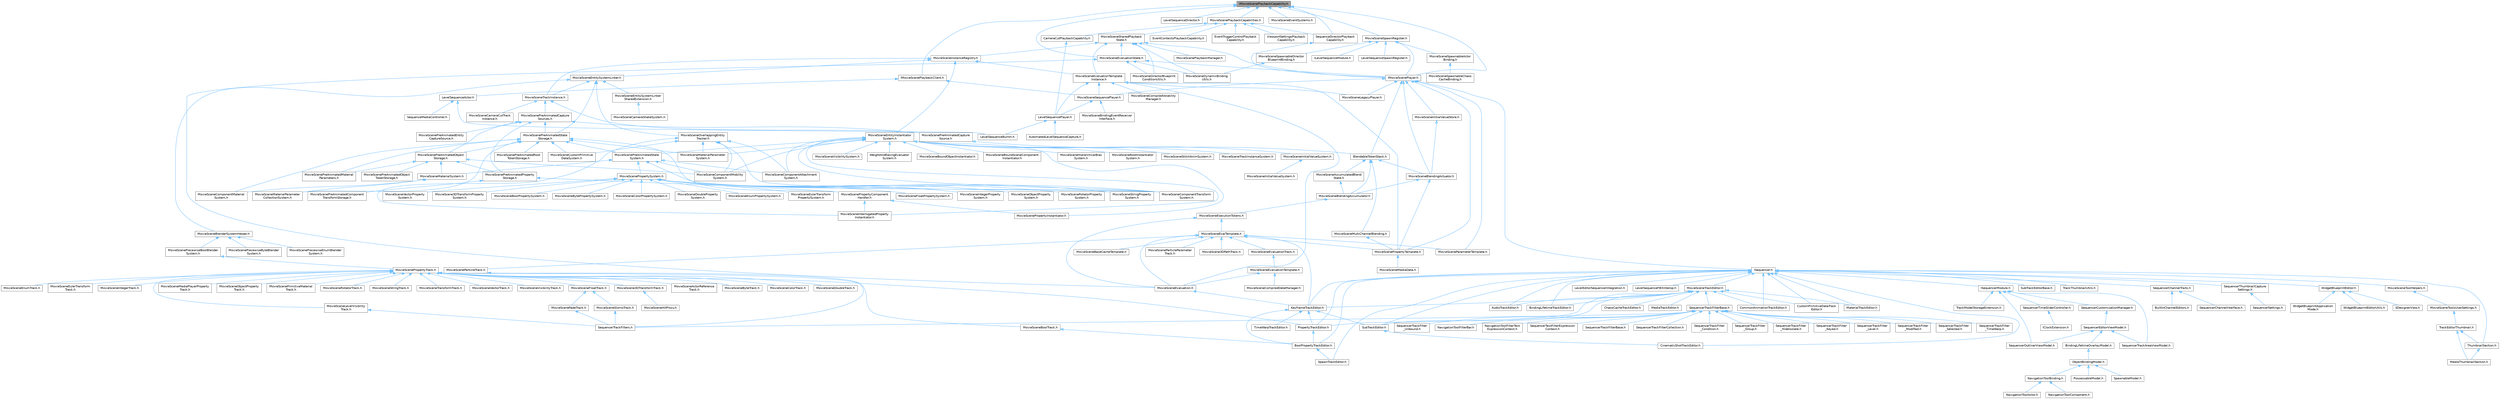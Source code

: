 digraph "IMovieScenePlaybackCapability.h"
{
 // INTERACTIVE_SVG=YES
 // LATEX_PDF_SIZE
  bgcolor="transparent";
  edge [fontname=Helvetica,fontsize=10,labelfontname=Helvetica,labelfontsize=10];
  node [fontname=Helvetica,fontsize=10,shape=box,height=0.2,width=0.4];
  Node1 [id="Node000001",label="IMovieScenePlaybackCapability.h",height=0.2,width=0.4,color="gray40", fillcolor="grey60", style="filled", fontcolor="black",tooltip=" "];
  Node1 -> Node2 [id="edge1_Node000001_Node000002",dir="back",color="steelblue1",style="solid",tooltip=" "];
  Node2 [id="Node000002",label="IMovieScenePlaybackClient.h",height=0.2,width=0.4,color="grey40", fillcolor="white", style="filled",URL="$d6/dfe/IMovieScenePlaybackClient_8h.html",tooltip=" "];
  Node2 -> Node3 [id="edge2_Node000002_Node000003",dir="back",color="steelblue1",style="solid",tooltip=" "];
  Node3 [id="Node000003",label="LevelSequenceActor.h",height=0.2,width=0.4,color="grey40", fillcolor="white", style="filled",URL="$dd/d4d/LevelSequenceActor_8h.html",tooltip=" "];
  Node3 -> Node4 [id="edge3_Node000003_Node000004",dir="back",color="steelblue1",style="solid",tooltip=" "];
  Node4 [id="Node000004",label="LevelSequenceBurnIn.h",height=0.2,width=0.4,color="grey40", fillcolor="white", style="filled",URL="$d2/d6b/LevelSequenceBurnIn_8h.html",tooltip=" "];
  Node3 -> Node5 [id="edge4_Node000003_Node000005",dir="back",color="steelblue1",style="solid",tooltip=" "];
  Node5 [id="Node000005",label="SequenceMediaController.h",height=0.2,width=0.4,color="grey40", fillcolor="white", style="filled",URL="$de/d88/SequenceMediaController_8h.html",tooltip=" "];
  Node2 -> Node6 [id="edge5_Node000002_Node000006",dir="back",color="steelblue1",style="solid",tooltip=" "];
  Node6 [id="Node000006",label="MovieSceneSequencePlayer.h",height=0.2,width=0.4,color="grey40", fillcolor="white", style="filled",URL="$d3/d08/MovieSceneSequencePlayer_8h.html",tooltip=" "];
  Node6 -> Node7 [id="edge6_Node000006_Node000007",dir="back",color="steelblue1",style="solid",tooltip=" "];
  Node7 [id="Node000007",label="LevelSequencePlayer.h",height=0.2,width=0.4,color="grey40", fillcolor="white", style="filled",URL="$d0/d5e/LevelSequencePlayer_8h.html",tooltip=" "];
  Node7 -> Node8 [id="edge7_Node000007_Node000008",dir="back",color="steelblue1",style="solid",tooltip=" "];
  Node8 [id="Node000008",label="AutomatedLevelSequenceCapture.h",height=0.2,width=0.4,color="grey40", fillcolor="white", style="filled",URL="$d4/d3e/AutomatedLevelSequenceCapture_8h.html",tooltip=" "];
  Node7 -> Node4 [id="edge8_Node000007_Node000004",dir="back",color="steelblue1",style="solid",tooltip=" "];
  Node6 -> Node9 [id="edge9_Node000006_Node000009",dir="back",color="steelblue1",style="solid",tooltip=" "];
  Node9 [id="Node000009",label="MovieSceneBindingEventReceiver\lInterface.h",height=0.2,width=0.4,color="grey40", fillcolor="white", style="filled",URL="$df/d39/MovieSceneBindingEventReceiverInterface_8h.html",tooltip=" "];
  Node1 -> Node10 [id="edge10_Node000001_Node000010",dir="back",color="steelblue1",style="solid",tooltip=" "];
  Node10 [id="Node000010",label="IMovieScenePlayer.h",height=0.2,width=0.4,color="grey40", fillcolor="white", style="filled",URL="$d3/d25/IMovieScenePlayer_8h.html",tooltip=" "];
  Node10 -> Node11 [id="edge11_Node000010_Node000011",dir="back",color="steelblue1",style="solid",tooltip=" "];
  Node11 [id="Node000011",label="BlendableTokenStack.h",height=0.2,width=0.4,color="grey40", fillcolor="white", style="filled",URL="$de/d3e/BlendableTokenStack_8h.html",tooltip=" "];
  Node11 -> Node12 [id="edge12_Node000011_Node000012",dir="back",color="steelblue1",style="solid",tooltip=" "];
  Node12 [id="Node000012",label="MovieSceneAccumulatedBlend\lState.h",height=0.2,width=0.4,color="grey40", fillcolor="white", style="filled",URL="$d6/d13/MovieSceneAccumulatedBlendState_8h.html",tooltip=" "];
  Node12 -> Node13 [id="edge13_Node000012_Node000013",dir="back",color="steelblue1",style="solid",tooltip=" "];
  Node13 [id="Node000013",label="MovieSceneBlendingAccumulator.h",height=0.2,width=0.4,color="grey40", fillcolor="white", style="filled",URL="$db/dc1/MovieSceneBlendingAccumulator_8h.html",tooltip=" "];
  Node13 -> Node14 [id="edge14_Node000013_Node000014",dir="back",color="steelblue1",style="solid",tooltip=" "];
  Node14 [id="Node000014",label="MovieSceneExecutionTokens.h",height=0.2,width=0.4,color="grey40", fillcolor="white", style="filled",URL="$d7/dd2/MovieSceneExecutionTokens_8h.html",tooltip=" "];
  Node14 -> Node15 [id="edge15_Node000014_Node000015",dir="back",color="steelblue1",style="solid",tooltip=" "];
  Node15 [id="Node000015",label="MovieSceneEvalTemplate.h",height=0.2,width=0.4,color="grey40", fillcolor="white", style="filled",URL="$d2/d6c/MovieSceneEvalTemplate_8h.html",tooltip=" "];
  Node15 -> Node16 [id="edge16_Node000015_Node000016",dir="back",color="steelblue1",style="solid",tooltip=" "];
  Node16 [id="Node000016",label="KeyframeTrackEditor.h",height=0.2,width=0.4,color="grey40", fillcolor="white", style="filled",URL="$dd/d47/KeyframeTrackEditor_8h.html",tooltip=" "];
  Node16 -> Node17 [id="edge17_Node000016_Node000017",dir="back",color="steelblue1",style="solid",tooltip=" "];
  Node17 [id="Node000017",label="BoolPropertyTrackEditor.h",height=0.2,width=0.4,color="grey40", fillcolor="white", style="filled",URL="$db/d07/BoolPropertyTrackEditor_8h.html",tooltip=" "];
  Node17 -> Node18 [id="edge18_Node000017_Node000018",dir="back",color="steelblue1",style="solid",tooltip=" "];
  Node18 [id="Node000018",label="SpawnTrackEditor.h",height=0.2,width=0.4,color="grey40", fillcolor="white", style="filled",URL="$d5/dac/SpawnTrackEditor_8h.html",tooltip=" "];
  Node16 -> Node19 [id="edge19_Node000016_Node000019",dir="back",color="steelblue1",style="solid",tooltip=" "];
  Node19 [id="Node000019",label="PropertyTrackEditor.h",height=0.2,width=0.4,color="grey40", fillcolor="white", style="filled",URL="$da/d9a/PropertyTrackEditor_8h.html",tooltip=" "];
  Node19 -> Node17 [id="edge20_Node000019_Node000017",dir="back",color="steelblue1",style="solid",tooltip=" "];
  Node16 -> Node20 [id="edge21_Node000016_Node000020",dir="back",color="steelblue1",style="solid",tooltip=" "];
  Node20 [id="Node000020",label="SubTrackEditor.h",height=0.2,width=0.4,color="grey40", fillcolor="white", style="filled",URL="$d8/d5b/SubTrackEditor_8h.html",tooltip=" "];
  Node20 -> Node21 [id="edge22_Node000020_Node000021",dir="back",color="steelblue1",style="solid",tooltip=" "];
  Node21 [id="Node000021",label="CinematicShotTrackEditor.h",height=0.2,width=0.4,color="grey40", fillcolor="white", style="filled",URL="$d3/d0c/CinematicShotTrackEditor_8h.html",tooltip=" "];
  Node16 -> Node22 [id="edge23_Node000016_Node000022",dir="back",color="steelblue1",style="solid",tooltip=" "];
  Node22 [id="Node000022",label="TimeWarpTrackEditor.h",height=0.2,width=0.4,color="grey40", fillcolor="white", style="filled",URL="$dc/d2e/TimeWarpTrackEditor_8h.html",tooltip=" "];
  Node15 -> Node23 [id="edge24_Node000015_Node000023",dir="back",color="steelblue1",style="solid",tooltip=" "];
  Node23 [id="Node000023",label="MovieScene3DPathTrack.h",height=0.2,width=0.4,color="grey40", fillcolor="white", style="filled",URL="$d3/d57/MovieScene3DPathTrack_8h.html",tooltip=" "];
  Node15 -> Node24 [id="edge25_Node000015_Node000024",dir="back",color="steelblue1",style="solid",tooltip=" "];
  Node24 [id="Node000024",label="MovieSceneBaseCacheTemplate.h",height=0.2,width=0.4,color="grey40", fillcolor="white", style="filled",URL="$da/d0b/MovieSceneBaseCacheTemplate_8h.html",tooltip=" "];
  Node15 -> Node25 [id="edge26_Node000015_Node000025",dir="back",color="steelblue1",style="solid",tooltip=" "];
  Node25 [id="Node000025",label="MovieSceneEvaluation.h",height=0.2,width=0.4,color="grey40", fillcolor="white", style="filled",URL="$dc/ded/MovieSceneEvaluation_8h.html",tooltip=" "];
  Node25 -> Node16 [id="edge27_Node000025_Node000016",dir="back",color="steelblue1",style="solid",tooltip=" "];
  Node15 -> Node26 [id="edge28_Node000015_Node000026",dir="back",color="steelblue1",style="solid",tooltip=" "];
  Node26 [id="Node000026",label="MovieSceneEvaluationTrack.h",height=0.2,width=0.4,color="grey40", fillcolor="white", style="filled",URL="$d1/de1/MovieSceneEvaluationTrack_8h.html",tooltip=" "];
  Node26 -> Node27 [id="edge29_Node000026_Node000027",dir="back",color="steelblue1",style="solid",tooltip=" "];
  Node27 [id="Node000027",label="MovieSceneEvaluationTemplate.h",height=0.2,width=0.4,color="grey40", fillcolor="white", style="filled",URL="$d9/d34/MovieSceneEvaluationTemplate_8h.html",tooltip=" "];
  Node27 -> Node28 [id="edge30_Node000027_Node000028",dir="back",color="steelblue1",style="solid",tooltip=" "];
  Node28 [id="Node000028",label="MovieSceneCompiledDataManager.h",height=0.2,width=0.4,color="grey40", fillcolor="white", style="filled",URL="$d7/d59/MovieSceneCompiledDataManager_8h.html",tooltip=" "];
  Node27 -> Node25 [id="edge31_Node000027_Node000025",dir="back",color="steelblue1",style="solid",tooltip=" "];
  Node15 -> Node29 [id="edge32_Node000015_Node000029",dir="back",color="steelblue1",style="solid",tooltip=" "];
  Node29 [id="Node000029",label="MovieSceneParameterTemplate.h",height=0.2,width=0.4,color="grey40", fillcolor="white", style="filled",URL="$d9/df3/MovieSceneParameterTemplate_8h.html",tooltip=" "];
  Node15 -> Node30 [id="edge33_Node000015_Node000030",dir="back",color="steelblue1",style="solid",tooltip=" "];
  Node30 [id="Node000030",label="MovieSceneParticleParameter\lTrack.h",height=0.2,width=0.4,color="grey40", fillcolor="white", style="filled",URL="$d2/d09/MovieSceneParticleParameterTrack_8h.html",tooltip=" "];
  Node15 -> Node31 [id="edge34_Node000015_Node000031",dir="back",color="steelblue1",style="solid",tooltip=" "];
  Node31 [id="Node000031",label="MovieSceneParticleTrack.h",height=0.2,width=0.4,color="grey40", fillcolor="white", style="filled",URL="$dd/dba/MovieSceneParticleTrack_8h.html",tooltip=" "];
  Node31 -> Node32 [id="edge35_Node000031_Node000032",dir="back",color="steelblue1",style="solid",tooltip=" "];
  Node32 [id="Node000032",label="SequencerTrackFilters.h",height=0.2,width=0.4,color="grey40", fillcolor="white", style="filled",URL="$df/d72/SequencerTrackFilters_8h.html",tooltip=" "];
  Node15 -> Node33 [id="edge36_Node000015_Node000033",dir="back",color="steelblue1",style="solid",tooltip=" "];
  Node33 [id="Node000033",label="MovieScenePropertyTemplate.h",height=0.2,width=0.4,color="grey40", fillcolor="white", style="filled",URL="$d9/d24/MovieScenePropertyTemplate_8h.html",tooltip=" "];
  Node33 -> Node34 [id="edge37_Node000033_Node000034",dir="back",color="steelblue1",style="solid",tooltip=" "];
  Node34 [id="Node000034",label="MovieSceneMediaData.h",height=0.2,width=0.4,color="grey40", fillcolor="white", style="filled",URL="$de/db0/MovieSceneMediaData_8h.html",tooltip=" "];
  Node14 -> Node25 [id="edge38_Node000014_Node000025",dir="back",color="steelblue1",style="solid",tooltip=" "];
  Node11 -> Node13 [id="edge39_Node000011_Node000013",dir="back",color="steelblue1",style="solid",tooltip=" "];
  Node11 -> Node35 [id="edge40_Node000011_Node000035",dir="back",color="steelblue1",style="solid",tooltip=" "];
  Node35 [id="Node000035",label="MovieSceneBlendingActuator.h",height=0.2,width=0.4,color="grey40", fillcolor="white", style="filled",URL="$d8/d5a/MovieSceneBlendingActuator_8h.html",tooltip=" "];
  Node35 -> Node13 [id="edge41_Node000035_Node000013",dir="back",color="steelblue1",style="solid",tooltip=" "];
  Node35 -> Node33 [id="edge42_Node000035_Node000033",dir="back",color="steelblue1",style="solid",tooltip=" "];
  Node11 -> Node36 [id="edge43_Node000011_Node000036",dir="back",color="steelblue1",style="solid",tooltip=" "];
  Node36 [id="Node000036",label="MovieSceneMultiChannelBlending.h",height=0.2,width=0.4,color="grey40", fillcolor="white", style="filled",URL="$d7/d5d/MovieSceneMultiChannelBlending_8h.html",tooltip=" "];
  Node36 -> Node33 [id="edge44_Node000036_Node000033",dir="back",color="steelblue1",style="solid",tooltip=" "];
  Node10 -> Node37 [id="edge45_Node000010_Node000037",dir="back",color="steelblue1",style="solid",tooltip=" "];
  Node37 [id="Node000037",label="ISequencer.h",height=0.2,width=0.4,color="grey40", fillcolor="white", style="filled",URL="$d7/d1d/ISequencer_8h.html",tooltip=" "];
  Node37 -> Node38 [id="edge46_Node000037_Node000038",dir="back",color="steelblue1",style="solid",tooltip=" "];
  Node38 [id="Node000038",label="AudioTrackEditor.h",height=0.2,width=0.4,color="grey40", fillcolor="white", style="filled",URL="$dd/d96/AudioTrackEditor_8h.html",tooltip=" "];
  Node37 -> Node39 [id="edge47_Node000037_Node000039",dir="back",color="steelblue1",style="solid",tooltip=" "];
  Node39 [id="Node000039",label="BindingLifetimeTrackEditor.h",height=0.2,width=0.4,color="grey40", fillcolor="white", style="filled",URL="$db/d3c/BindingLifetimeTrackEditor_8h.html",tooltip=" "];
  Node37 -> Node17 [id="edge48_Node000037_Node000017",dir="back",color="steelblue1",style="solid",tooltip=" "];
  Node37 -> Node21 [id="edge49_Node000037_Node000021",dir="back",color="steelblue1",style="solid",tooltip=" "];
  Node37 -> Node40 [id="edge50_Node000037_Node000040",dir="back",color="steelblue1",style="solid",tooltip=" "];
  Node40 [id="Node000040",label="CommonAnimationTrackEditor.h",height=0.2,width=0.4,color="grey40", fillcolor="white", style="filled",URL="$d9/d6e/CommonAnimationTrackEditor_8h.html",tooltip=" "];
  Node37 -> Node41 [id="edge51_Node000037_Node000041",dir="back",color="steelblue1",style="solid",tooltip=" "];
  Node41 [id="Node000041",label="CustomPrimitiveDataTrack\lEditor.h",height=0.2,width=0.4,color="grey40", fillcolor="white", style="filled",URL="$dc/d8f/CustomPrimitiveDataTrackEditor_8h.html",tooltip=" "];
  Node37 -> Node42 [id="edge52_Node000037_Node000042",dir="back",color="steelblue1",style="solid",tooltip=" "];
  Node42 [id="Node000042",label="ISequencerModule.h",height=0.2,width=0.4,color="grey40", fillcolor="white", style="filled",URL="$d7/d3b/ISequencerModule_8h.html",tooltip=" "];
  Node42 -> Node43 [id="edge53_Node000042_Node000043",dir="back",color="steelblue1",style="solid",tooltip=" "];
  Node43 [id="Node000043",label="SequencerCustomizationManager.h",height=0.2,width=0.4,color="grey40", fillcolor="white", style="filled",URL="$dd/dea/SequencerCustomizationManager_8h.html",tooltip=" "];
  Node43 -> Node44 [id="edge54_Node000043_Node000044",dir="back",color="steelblue1",style="solid",tooltip=" "];
  Node44 [id="Node000044",label="SequencerEditorViewModel.h",height=0.2,width=0.4,color="grey40", fillcolor="white", style="filled",URL="$da/d57/SequencerEditorViewModel_8h.html",tooltip=" "];
  Node44 -> Node45 [id="edge55_Node000044_Node000045",dir="back",color="steelblue1",style="solid",tooltip=" "];
  Node45 [id="Node000045",label="BindingLifetimeOverlayModel.h",height=0.2,width=0.4,color="grey40", fillcolor="white", style="filled",URL="$d2/d69/BindingLifetimeOverlayModel_8h.html",tooltip=" "];
  Node45 -> Node46 [id="edge56_Node000045_Node000046",dir="back",color="steelblue1",style="solid",tooltip=" "];
  Node46 [id="Node000046",label="ObjectBindingModel.h",height=0.2,width=0.4,color="grey40", fillcolor="white", style="filled",URL="$de/dbc/ObjectBindingModel_8h.html",tooltip=" "];
  Node46 -> Node47 [id="edge57_Node000046_Node000047",dir="back",color="steelblue1",style="solid",tooltip=" "];
  Node47 [id="Node000047",label="NavigationToolBinding.h",height=0.2,width=0.4,color="grey40", fillcolor="white", style="filled",URL="$d0/db5/NavigationToolBinding_8h.html",tooltip=" "];
  Node47 -> Node48 [id="edge58_Node000047_Node000048",dir="back",color="steelblue1",style="solid",tooltip=" "];
  Node48 [id="Node000048",label="NavigationToolActor.h",height=0.2,width=0.4,color="grey40", fillcolor="white", style="filled",URL="$d6/da8/NavigationToolActor_8h.html",tooltip=" "];
  Node47 -> Node49 [id="edge59_Node000047_Node000049",dir="back",color="steelblue1",style="solid",tooltip=" "];
  Node49 [id="Node000049",label="NavigationToolComponent.h",height=0.2,width=0.4,color="grey40", fillcolor="white", style="filled",URL="$d7/dfc/NavigationToolComponent_8h.html",tooltip=" "];
  Node46 -> Node50 [id="edge60_Node000046_Node000050",dir="back",color="steelblue1",style="solid",tooltip=" "];
  Node50 [id="Node000050",label="PossessableModel.h",height=0.2,width=0.4,color="grey40", fillcolor="white", style="filled",URL="$d5/d01/PossessableModel_8h.html",tooltip=" "];
  Node46 -> Node51 [id="edge61_Node000046_Node000051",dir="back",color="steelblue1",style="solid",tooltip=" "];
  Node51 [id="Node000051",label="SpawnableModel.h",height=0.2,width=0.4,color="grey40", fillcolor="white", style="filled",URL="$d0/dd5/SpawnableModel_8h.html",tooltip=" "];
  Node44 -> Node52 [id="edge62_Node000044_Node000052",dir="back",color="steelblue1",style="solid",tooltip=" "];
  Node52 [id="Node000052",label="SequencerOutlinerViewModel.h",height=0.2,width=0.4,color="grey40", fillcolor="white", style="filled",URL="$da/d12/SequencerOutlinerViewModel_8h.html",tooltip=" "];
  Node44 -> Node53 [id="edge63_Node000044_Node000053",dir="back",color="steelblue1",style="solid",tooltip=" "];
  Node53 [id="Node000053",label="SequencerTrackAreaViewModel.h",height=0.2,width=0.4,color="grey40", fillcolor="white", style="filled",URL="$d9/dd2/SequencerTrackAreaViewModel_8h.html",tooltip=" "];
  Node42 -> Node52 [id="edge64_Node000042_Node000052",dir="back",color="steelblue1",style="solid",tooltip=" "];
  Node42 -> Node54 [id="edge65_Node000042_Node000054",dir="back",color="steelblue1",style="solid",tooltip=" "];
  Node54 [id="Node000054",label="SequencerTimeSliderController.h",height=0.2,width=0.4,color="grey40", fillcolor="white", style="filled",URL="$d3/d54/SequencerTimeSliderController_8h.html",tooltip=" "];
  Node54 -> Node55 [id="edge66_Node000054_Node000055",dir="back",color="steelblue1",style="solid",tooltip=" "];
  Node55 [id="Node000055",label="IClockExtension.h",height=0.2,width=0.4,color="grey40", fillcolor="white", style="filled",URL="$d1/d52/IClockExtension_8h.html",tooltip=" "];
  Node42 -> Node53 [id="edge67_Node000042_Node000053",dir="back",color="steelblue1",style="solid",tooltip=" "];
  Node42 -> Node56 [id="edge68_Node000042_Node000056",dir="back",color="steelblue1",style="solid",tooltip=" "];
  Node56 [id="Node000056",label="TrackModelStorageExtension.h",height=0.2,width=0.4,color="grey40", fillcolor="white", style="filled",URL="$d8/d98/TrackModelStorageExtension_8h.html",tooltip=" "];
  Node37 -> Node16 [id="edge69_Node000037_Node000016",dir="back",color="steelblue1",style="solid",tooltip=" "];
  Node37 -> Node57 [id="edge70_Node000037_Node000057",dir="back",color="steelblue1",style="solid",tooltip=" "];
  Node57 [id="Node000057",label="LevelEditorSequencerIntegration.h",height=0.2,width=0.4,color="grey40", fillcolor="white", style="filled",URL="$d5/d15/LevelEditorSequencerIntegration_8h.html",tooltip=" "];
  Node37 -> Node58 [id="edge71_Node000037_Node000058",dir="back",color="steelblue1",style="solid",tooltip=" "];
  Node58 [id="Node000058",label="LevelSequenceFBXInterop.h",height=0.2,width=0.4,color="grey40", fillcolor="white", style="filled",URL="$d7/d4f/LevelSequenceFBXInterop_8h.html",tooltip=" "];
  Node37 -> Node59 [id="edge72_Node000037_Node000059",dir="back",color="steelblue1",style="solid",tooltip=" "];
  Node59 [id="Node000059",label="MaterialTrackEditor.h",height=0.2,width=0.4,color="grey40", fillcolor="white", style="filled",URL="$d1/d9f/MaterialTrackEditor_8h.html",tooltip=" "];
  Node37 -> Node60 [id="edge73_Node000037_Node000060",dir="back",color="steelblue1",style="solid",tooltip=" "];
  Node60 [id="Node000060",label="MovieSceneToolHelpers.h",height=0.2,width=0.4,color="grey40", fillcolor="white", style="filled",URL="$d4/d0e/MovieSceneToolHelpers_8h.html",tooltip=" "];
  Node60 -> Node61 [id="edge74_Node000060_Node000061",dir="back",color="steelblue1",style="solid",tooltip=" "];
  Node61 [id="Node000061",label="MovieSceneToolsUserSettings.h",height=0.2,width=0.4,color="grey40", fillcolor="white", style="filled",URL="$d5/dab/MovieSceneToolsUserSettings_8h.html",tooltip=" "];
  Node61 -> Node62 [id="edge75_Node000061_Node000062",dir="back",color="steelblue1",style="solid",tooltip=" "];
  Node62 [id="Node000062",label="TrackEditorThumbnail.h",height=0.2,width=0.4,color="grey40", fillcolor="white", style="filled",URL="$d6/d44/TrackEditorThumbnail_8h.html",tooltip=" "];
  Node62 -> Node63 [id="edge76_Node000062_Node000063",dir="back",color="steelblue1",style="solid",tooltip=" "];
  Node63 [id="Node000063",label="MediaThumbnailSection.h",height=0.2,width=0.4,color="grey40", fillcolor="white", style="filled",URL="$d8/dfe/MediaThumbnailSection_8h.html",tooltip=" "];
  Node62 -> Node64 [id="edge77_Node000062_Node000064",dir="back",color="steelblue1",style="solid",tooltip=" "];
  Node64 [id="Node000064",label="ThumbnailSection.h",height=0.2,width=0.4,color="grey40", fillcolor="white", style="filled",URL="$de/daf/ThumbnailSection_8h.html",tooltip=" "];
  Node64 -> Node63 [id="edge78_Node000064_Node000063",dir="back",color="steelblue1",style="solid",tooltip=" "];
  Node37 -> Node65 [id="edge79_Node000037_Node000065",dir="back",color="steelblue1",style="solid",tooltip=" "];
  Node65 [id="Node000065",label="MovieSceneTrackEditor.h",height=0.2,width=0.4,color="grey40", fillcolor="white", style="filled",URL="$db/d6c/MovieSceneTrackEditor_8h.html",tooltip=" "];
  Node65 -> Node38 [id="edge80_Node000065_Node000038",dir="back",color="steelblue1",style="solid",tooltip=" "];
  Node65 -> Node39 [id="edge81_Node000065_Node000039",dir="back",color="steelblue1",style="solid",tooltip=" "];
  Node65 -> Node66 [id="edge82_Node000065_Node000066",dir="back",color="steelblue1",style="solid",tooltip=" "];
  Node66 [id="Node000066",label="ChaosCacheTrackEditor.h",height=0.2,width=0.4,color="grey40", fillcolor="white", style="filled",URL="$db/d36/ChaosCacheTrackEditor_8h.html",tooltip=" "];
  Node65 -> Node40 [id="edge83_Node000065_Node000040",dir="back",color="steelblue1",style="solid",tooltip=" "];
  Node65 -> Node41 [id="edge84_Node000065_Node000041",dir="back",color="steelblue1",style="solid",tooltip=" "];
  Node65 -> Node16 [id="edge85_Node000065_Node000016",dir="back",color="steelblue1",style="solid",tooltip=" "];
  Node65 -> Node59 [id="edge86_Node000065_Node000059",dir="back",color="steelblue1",style="solid",tooltip=" "];
  Node65 -> Node67 [id="edge87_Node000065_Node000067",dir="back",color="steelblue1",style="solid",tooltip=" "];
  Node67 [id="Node000067",label="MediaTrackEditor.h",height=0.2,width=0.4,color="grey40", fillcolor="white", style="filled",URL="$d0/d41/MediaTrackEditor_8h.html",tooltip=" "];
  Node65 -> Node19 [id="edge88_Node000065_Node000019",dir="back",color="steelblue1",style="solid",tooltip=" "];
  Node65 -> Node68 [id="edge89_Node000065_Node000068",dir="back",color="steelblue1",style="solid",tooltip=" "];
  Node68 [id="Node000068",label="SequencerTrackFilterBase.h",height=0.2,width=0.4,color="grey40", fillcolor="white", style="filled",URL="$d8/def/Filters_2SequencerTrackFilterBase_8h.html",tooltip=" "];
  Node68 -> Node69 [id="edge90_Node000068_Node000069",dir="back",color="steelblue1",style="solid",tooltip=" "];
  Node69 [id="Node000069",label="NavigationToolFilterBar.h",height=0.2,width=0.4,color="grey40", fillcolor="white", style="filled",URL="$df/d14/NavigationToolFilterBar_8h.html",tooltip=" "];
  Node68 -> Node70 [id="edge91_Node000068_Node000070",dir="back",color="steelblue1",style="solid",tooltip=" "];
  Node70 [id="Node000070",label="NavigationToolFilterText\lExpressionContext.h",height=0.2,width=0.4,color="grey40", fillcolor="white", style="filled",URL="$d8/dd2/NavigationToolFilterTextExpressionContext_8h.html",tooltip=" "];
  Node68 -> Node71 [id="edge92_Node000068_Node000071",dir="back",color="steelblue1",style="solid",tooltip=" "];
  Node71 [id="Node000071",label="SequencerTextFilterExpression\lContext.h",height=0.2,width=0.4,color="grey40", fillcolor="white", style="filled",URL="$d0/d9f/SequencerTextFilterExpressionContext_8h.html",tooltip=" "];
  Node68 -> Node72 [id="edge93_Node000068_Node000072",dir="back",color="steelblue1",style="solid",tooltip=" "];
  Node72 [id="Node000072",label="SequencerTrackFilterBase.h",height=0.2,width=0.4,color="grey40", fillcolor="white", style="filled",URL="$d8/d4d/SequencerTrackFilterBase_8h.html",tooltip=" "];
  Node68 -> Node73 [id="edge94_Node000068_Node000073",dir="back",color="steelblue1",style="solid",tooltip=" "];
  Node73 [id="Node000073",label="SequencerTrackFilterCollection.h",height=0.2,width=0.4,color="grey40", fillcolor="white", style="filled",URL="$d8/de2/SequencerTrackFilterCollection_8h.html",tooltip=" "];
  Node68 -> Node74 [id="edge95_Node000068_Node000074",dir="back",color="steelblue1",style="solid",tooltip=" "];
  Node74 [id="Node000074",label="SequencerTrackFilter\l_Condition.h",height=0.2,width=0.4,color="grey40", fillcolor="white", style="filled",URL="$df/d17/SequencerTrackFilter__Condition_8h.html",tooltip=" "];
  Node68 -> Node75 [id="edge96_Node000068_Node000075",dir="back",color="steelblue1",style="solid",tooltip=" "];
  Node75 [id="Node000075",label="SequencerTrackFilter\l_Group.h",height=0.2,width=0.4,color="grey40", fillcolor="white", style="filled",URL="$da/dea/SequencerTrackFilter__Group_8h.html",tooltip=" "];
  Node68 -> Node76 [id="edge97_Node000068_Node000076",dir="back",color="steelblue1",style="solid",tooltip=" "];
  Node76 [id="Node000076",label="SequencerTrackFilter\l_HideIsolate.h",height=0.2,width=0.4,color="grey40", fillcolor="white", style="filled",URL="$d3/d55/SequencerTrackFilter__HideIsolate_8h.html",tooltip=" "];
  Node68 -> Node77 [id="edge98_Node000068_Node000077",dir="back",color="steelblue1",style="solid",tooltip=" "];
  Node77 [id="Node000077",label="SequencerTrackFilter\l_Keyed.h",height=0.2,width=0.4,color="grey40", fillcolor="white", style="filled",URL="$d4/d2d/SequencerTrackFilter__Keyed_8h.html",tooltip=" "];
  Node68 -> Node78 [id="edge99_Node000068_Node000078",dir="back",color="steelblue1",style="solid",tooltip=" "];
  Node78 [id="Node000078",label="SequencerTrackFilter\l_Level.h",height=0.2,width=0.4,color="grey40", fillcolor="white", style="filled",URL="$d2/d6c/SequencerTrackFilter__Level_8h.html",tooltip=" "];
  Node68 -> Node79 [id="edge100_Node000068_Node000079",dir="back",color="steelblue1",style="solid",tooltip=" "];
  Node79 [id="Node000079",label="SequencerTrackFilter\l_Modified.h",height=0.2,width=0.4,color="grey40", fillcolor="white", style="filled",URL="$d0/dd9/SequencerTrackFilter__Modified_8h.html",tooltip=" "];
  Node68 -> Node80 [id="edge101_Node000068_Node000080",dir="back",color="steelblue1",style="solid",tooltip=" "];
  Node80 [id="Node000080",label="SequencerTrackFilter\l_Selected.h",height=0.2,width=0.4,color="grey40", fillcolor="white", style="filled",URL="$dc/d54/SequencerTrackFilter__Selected_8h.html",tooltip=" "];
  Node68 -> Node81 [id="edge102_Node000068_Node000081",dir="back",color="steelblue1",style="solid",tooltip=" "];
  Node81 [id="Node000081",label="SequencerTrackFilter\l_TimeWarp.h",height=0.2,width=0.4,color="grey40", fillcolor="white", style="filled",URL="$d6/dd0/SequencerTrackFilter__TimeWarp_8h.html",tooltip=" "];
  Node68 -> Node82 [id="edge103_Node000068_Node000082",dir="back",color="steelblue1",style="solid",tooltip=" "];
  Node82 [id="Node000082",label="SequencerTrackFilter\l_Unbound.h",height=0.2,width=0.4,color="grey40", fillcolor="white", style="filled",URL="$d0/dd1/SequencerTrackFilter__Unbound_8h.html",tooltip=" "];
  Node68 -> Node32 [id="edge104_Node000068_Node000032",dir="back",color="steelblue1",style="solid",tooltip=" "];
  Node65 -> Node20 [id="edge105_Node000065_Node000020",dir="back",color="steelblue1",style="solid",tooltip=" "];
  Node37 -> Node19 [id="edge106_Node000037_Node000019",dir="back",color="steelblue1",style="solid",tooltip=" "];
  Node37 -> Node83 [id="edge107_Node000037_Node000083",dir="back",color="steelblue1",style="solid",tooltip=" "];
  Node83 [id="Node000083",label="SequencerChannelTraits.h",height=0.2,width=0.4,color="grey40", fillcolor="white", style="filled",URL="$d6/db9/SequencerChannelTraits_8h.html",tooltip=" "];
  Node83 -> Node84 [id="edge108_Node000083_Node000084",dir="back",color="steelblue1",style="solid",tooltip=" "];
  Node84 [id="Node000084",label="BuiltInChannelEditors.h",height=0.2,width=0.4,color="grey40", fillcolor="white", style="filled",URL="$df/daf/BuiltInChannelEditors_8h.html",tooltip=" "];
  Node83 -> Node85 [id="edge109_Node000083_Node000085",dir="back",color="steelblue1",style="solid",tooltip=" "];
  Node85 [id="Node000085",label="SequencerChannelInterface.h",height=0.2,width=0.4,color="grey40", fillcolor="white", style="filled",URL="$da/d51/SequencerChannelInterface_8h.html",tooltip=" "];
  Node37 -> Node86 [id="edge110_Node000037_Node000086",dir="back",color="steelblue1",style="solid",tooltip=" "];
  Node86 [id="Node000086",label="SequencerThumbnailCapture\lSettings.h",height=0.2,width=0.4,color="grey40", fillcolor="white", style="filled",URL="$de/d05/SequencerThumbnailCaptureSettings_8h.html",tooltip=" "];
  Node86 -> Node87 [id="edge111_Node000086_Node000087",dir="back",color="steelblue1",style="solid",tooltip=" "];
  Node87 [id="Node000087",label="SequencerSettings.h",height=0.2,width=0.4,color="grey40", fillcolor="white", style="filled",URL="$d1/d46/SequencerSettings_8h.html",tooltip=" "];
  Node37 -> Node18 [id="edge112_Node000037_Node000018",dir="back",color="steelblue1",style="solid",tooltip=" "];
  Node37 -> Node20 [id="edge113_Node000037_Node000020",dir="back",color="steelblue1",style="solid",tooltip=" "];
  Node37 -> Node88 [id="edge114_Node000037_Node000088",dir="back",color="steelblue1",style="solid",tooltip=" "];
  Node88 [id="Node000088",label="SubTrackEditorBase.h",height=0.2,width=0.4,color="grey40", fillcolor="white", style="filled",URL="$db/d33/SubTrackEditorBase_8h.html",tooltip=" "];
  Node37 -> Node64 [id="edge115_Node000037_Node000064",dir="back",color="steelblue1",style="solid",tooltip=" "];
  Node37 -> Node89 [id="edge116_Node000037_Node000089",dir="back",color="steelblue1",style="solid",tooltip=" "];
  Node89 [id="Node000089",label="TrackThumbnailUtils.h",height=0.2,width=0.4,color="grey40", fillcolor="white", style="filled",URL="$dc/df4/TrackThumbnailUtils_8h.html",tooltip=" "];
  Node37 -> Node90 [id="edge117_Node000037_Node000090",dir="back",color="steelblue1",style="solid",tooltip=" "];
  Node90 [id="Node000090",label="WidgetBlueprintEditor.h",height=0.2,width=0.4,color="grey40", fillcolor="white", style="filled",URL="$d6/d04/WidgetBlueprintEditor_8h.html",tooltip=" "];
  Node90 -> Node91 [id="edge118_Node000090_Node000091",dir="back",color="steelblue1",style="solid",tooltip=" "];
  Node91 [id="Node000091",label="SDesignerView.h",height=0.2,width=0.4,color="grey40", fillcolor="white", style="filled",URL="$d2/d14/SDesignerView_8h.html",tooltip=" "];
  Node90 -> Node92 [id="edge119_Node000090_Node000092",dir="back",color="steelblue1",style="solid",tooltip=" "];
  Node92 [id="Node000092",label="WidgetBlueprintApplication\lMode.h",height=0.2,width=0.4,color="grey40", fillcolor="white", style="filled",URL="$d3/d40/WidgetBlueprintApplicationMode_8h.html",tooltip=" "];
  Node90 -> Node93 [id="edge120_Node000090_Node000093",dir="back",color="steelblue1",style="solid",tooltip=" "];
  Node93 [id="Node000093",label="WidgetBlueprintEditorUtils.h",height=0.2,width=0.4,color="grey40", fillcolor="white", style="filled",URL="$d9/df7/WidgetBlueprintEditorUtils_8h.html",tooltip=" "];
  Node10 -> Node35 [id="edge121_Node000010_Node000035",dir="back",color="steelblue1",style="solid",tooltip=" "];
  Node10 -> Node94 [id="edge122_Node000010_Node000094",dir="back",color="steelblue1",style="solid",tooltip=" "];
  Node94 [id="Node000094",label="MovieSceneInitialValueStore.h",height=0.2,width=0.4,color="grey40", fillcolor="white", style="filled",URL="$db/dc0/MovieSceneInitialValueStore_8h.html",tooltip=" "];
  Node94 -> Node35 [id="edge123_Node000094_Node000035",dir="back",color="steelblue1",style="solid",tooltip=" "];
  Node10 -> Node95 [id="edge124_Node000010_Node000095",dir="back",color="steelblue1",style="solid",tooltip=" "];
  Node95 [id="Node000095",label="MovieSceneLegacyPlayer.h",height=0.2,width=0.4,color="grey40", fillcolor="white", style="filled",URL="$d7/dfb/MovieSceneLegacyPlayer_8h.html",tooltip=" "];
  Node10 -> Node29 [id="edge125_Node000010_Node000029",dir="back",color="steelblue1",style="solid",tooltip=" "];
  Node10 -> Node33 [id="edge126_Node000010_Node000033",dir="back",color="steelblue1",style="solid",tooltip=" "];
  Node10 -> Node6 [id="edge127_Node000010_Node000006",dir="back",color="steelblue1",style="solid",tooltip=" "];
  Node1 -> Node96 [id="edge128_Node000001_Node000096",dir="back",color="steelblue1",style="solid",tooltip=" "];
  Node96 [id="Node000096",label="LevelSequenceDirector.h",height=0.2,width=0.4,color="grey40", fillcolor="white", style="filled",URL="$d8/d00/LevelSequenceDirector_8h.html",tooltip=" "];
  Node1 -> Node97 [id="edge129_Node000001_Node000097",dir="back",color="steelblue1",style="solid",tooltip=" "];
  Node97 [id="Node000097",label="MovieSceneEvaluationState.h",height=0.2,width=0.4,color="grey40", fillcolor="white", style="filled",URL="$d4/d20/MovieSceneEvaluationState_8h.html",tooltip=" "];
  Node97 -> Node10 [id="edge130_Node000097_Node000010",dir="back",color="steelblue1",style="solid",tooltip=" "];
  Node97 -> Node98 [id="edge131_Node000097_Node000098",dir="back",color="steelblue1",style="solid",tooltip=" "];
  Node98 [id="Node000098",label="MovieSceneDirectorBlueprint\lConditionUtils.h",height=0.2,width=0.4,color="grey40", fillcolor="white", style="filled",URL="$d4/d8a/MovieSceneDirectorBlueprintConditionUtils_8h.html",tooltip=" "];
  Node97 -> Node99 [id="edge132_Node000097_Node000099",dir="back",color="steelblue1",style="solid",tooltip=" "];
  Node99 [id="Node000099",label="MovieSceneDynamicBinding\lUtils.h",height=0.2,width=0.4,color="grey40", fillcolor="white", style="filled",URL="$df/dce/MovieSceneDynamicBindingUtils_8h.html",tooltip=" "];
  Node97 -> Node25 [id="edge133_Node000097_Node000025",dir="back",color="steelblue1",style="solid",tooltip=" "];
  Node1 -> Node100 [id="edge134_Node000001_Node000100",dir="back",color="steelblue1",style="solid",tooltip=" "];
  Node100 [id="Node000100",label="MovieSceneEventSystems.h",height=0.2,width=0.4,color="grey40", fillcolor="white", style="filled",URL="$d5/d15/MovieSceneEventSystems_8h.html",tooltip=" "];
  Node1 -> Node101 [id="edge135_Node000001_Node000101",dir="back",color="steelblue1",style="solid",tooltip=" "];
  Node101 [id="Node000101",label="MovieScenePlaybackCapabilities.h",height=0.2,width=0.4,color="grey40", fillcolor="white", style="filled",URL="$d6/d27/MovieScenePlaybackCapabilities_8h.html",tooltip=" "];
  Node101 -> Node102 [id="edge136_Node000101_Node000102",dir="back",color="steelblue1",style="solid",tooltip=" "];
  Node102 [id="Node000102",label="CameraCutPlaybackCapability.h",height=0.2,width=0.4,color="grey40", fillcolor="white", style="filled",URL="$dc/d6c/CameraCutPlaybackCapability_8h.html",tooltip=" "];
  Node102 -> Node7 [id="edge137_Node000102_Node000007",dir="back",color="steelblue1",style="solid",tooltip=" "];
  Node101 -> Node103 [id="edge138_Node000101_Node000103",dir="back",color="steelblue1",style="solid",tooltip=" "];
  Node103 [id="Node000103",label="EventContextsPlaybackCapability.h",height=0.2,width=0.4,color="grey40", fillcolor="white", style="filled",URL="$df/d81/EventContextsPlaybackCapability_8h.html",tooltip=" "];
  Node101 -> Node104 [id="edge139_Node000101_Node000104",dir="back",color="steelblue1",style="solid",tooltip=" "];
  Node104 [id="Node000104",label="EventTriggerControlPlayback\lCapability.h",height=0.2,width=0.4,color="grey40", fillcolor="white", style="filled",URL="$dd/d38/EventTriggerControlPlaybackCapability_8h.html",tooltip=" "];
  Node101 -> Node105 [id="edge140_Node000101_Node000105",dir="back",color="steelblue1",style="solid",tooltip=" "];
  Node105 [id="Node000105",label="MovieSceneSharedPlayback\lState.h",height=0.2,width=0.4,color="grey40", fillcolor="white", style="filled",URL="$d7/d15/MovieSceneSharedPlaybackState_8h.html",tooltip=" "];
  Node105 -> Node10 [id="edge141_Node000105_Node000010",dir="back",color="steelblue1",style="solid",tooltip=" "];
  Node105 -> Node98 [id="edge142_Node000105_Node000098",dir="back",color="steelblue1",style="solid",tooltip=" "];
  Node105 -> Node99 [id="edge143_Node000105_Node000099",dir="back",color="steelblue1",style="solid",tooltip=" "];
  Node105 -> Node97 [id="edge144_Node000105_Node000097",dir="back",color="steelblue1",style="solid",tooltip=" "];
  Node105 -> Node106 [id="edge145_Node000105_Node000106",dir="back",color="steelblue1",style="solid",tooltip=" "];
  Node106 [id="Node000106",label="MovieSceneEvaluationTemplate\lInstance.h",height=0.2,width=0.4,color="grey40", fillcolor="white", style="filled",URL="$dc/d63/MovieSceneEvaluationTemplateInstance_8h.html",tooltip=" "];
  Node106 -> Node7 [id="edge146_Node000106_Node000007",dir="back",color="steelblue1",style="solid",tooltip=" "];
  Node106 -> Node107 [id="edge147_Node000106_Node000107",dir="back",color="steelblue1",style="solid",tooltip=" "];
  Node107 [id="Node000107",label="MovieSceneCompiledVolatility\lManager.h",height=0.2,width=0.4,color="grey40", fillcolor="white", style="filled",URL="$db/ddd/MovieSceneCompiledVolatilityManager_8h.html",tooltip=" "];
  Node106 -> Node25 [id="edge148_Node000106_Node000025",dir="back",color="steelblue1",style="solid",tooltip=" "];
  Node106 -> Node95 [id="edge149_Node000106_Node000095",dir="back",color="steelblue1",style="solid",tooltip=" "];
  Node106 -> Node33 [id="edge150_Node000106_Node000033",dir="back",color="steelblue1",style="solid",tooltip=" "];
  Node106 -> Node6 [id="edge151_Node000106_Node000006",dir="back",color="steelblue1",style="solid",tooltip=" "];
  Node105 -> Node108 [id="edge152_Node000105_Node000108",dir="back",color="steelblue1",style="solid",tooltip=" "];
  Node108 [id="Node000108",label="MovieSceneInstanceRegistry.h",height=0.2,width=0.4,color="grey40", fillcolor="white", style="filled",URL="$d6/d54/MovieSceneInstanceRegistry_8h.html",tooltip=" "];
  Node108 -> Node109 [id="edge153_Node000108_Node000109",dir="back",color="steelblue1",style="solid",tooltip=" "];
  Node109 [id="Node000109",label="MovieSceneEntityInstantiator\lSystem.h",height=0.2,width=0.4,color="grey40", fillcolor="white", style="filled",URL="$d1/d77/MovieSceneEntityInstantiatorSystem_8h.html",tooltip=" "];
  Node109 -> Node110 [id="edge154_Node000109_Node000110",dir="back",color="steelblue1",style="solid",tooltip=" "];
  Node110 [id="Node000110",label="MovieSceneBoundObjectInstantiator.h",height=0.2,width=0.4,color="grey40", fillcolor="white", style="filled",URL="$d2/d08/MovieSceneBoundObjectInstantiator_8h.html",tooltip=" "];
  Node109 -> Node111 [id="edge155_Node000109_Node000111",dir="back",color="steelblue1",style="solid",tooltip=" "];
  Node111 [id="Node000111",label="MovieSceneBoundSceneComponent\lInstantiator.h",height=0.2,width=0.4,color="grey40", fillcolor="white", style="filled",URL="$d7/dae/MovieSceneBoundSceneComponentInstantiator_8h.html",tooltip=" "];
  Node109 -> Node112 [id="edge156_Node000109_Node000112",dir="back",color="steelblue1",style="solid",tooltip=" "];
  Node112 [id="Node000112",label="MovieSceneComponentAttachment\lSystem.h",height=0.2,width=0.4,color="grey40", fillcolor="white", style="filled",URL="$d9/db3/MovieSceneComponentAttachmentSystem_8h.html",tooltip=" "];
  Node109 -> Node113 [id="edge157_Node000109_Node000113",dir="back",color="steelblue1",style="solid",tooltip=" "];
  Node113 [id="Node000113",label="MovieSceneComponentMobility\lSystem.h",height=0.2,width=0.4,color="grey40", fillcolor="white", style="filled",URL="$d7/dca/MovieSceneComponentMobilitySystem_8h.html",tooltip=" "];
  Node109 -> Node114 [id="edge158_Node000109_Node000114",dir="back",color="steelblue1",style="solid",tooltip=" "];
  Node114 [id="Node000114",label="MovieSceneComponentTransform\lSystem.h",height=0.2,width=0.4,color="grey40", fillcolor="white", style="filled",URL="$d1/d3e/MovieSceneComponentTransformSystem_8h.html",tooltip=" "];
  Node109 -> Node115 [id="edge159_Node000109_Node000115",dir="back",color="steelblue1",style="solid",tooltip=" "];
  Node115 [id="Node000115",label="MovieSceneHierarchicalBias\lSystem.h",height=0.2,width=0.4,color="grey40", fillcolor="white", style="filled",URL="$db/dbf/MovieSceneHierarchicalBiasSystem_8h.html",tooltip=" "];
  Node109 -> Node116 [id="edge160_Node000109_Node000116",dir="back",color="steelblue1",style="solid",tooltip=" "];
  Node116 [id="Node000116",label="MovieSceneInitialValueSystem.h",height=0.2,width=0.4,color="grey40", fillcolor="white", style="filled",URL="$de/d69/Public_2EntitySystem_2MovieSceneInitialValueSystem_8h.html",tooltip=" "];
  Node116 -> Node117 [id="edge161_Node000116_Node000117",dir="back",color="steelblue1",style="solid",tooltip=" "];
  Node117 [id="Node000117",label="MovieSceneInitialValueSystem.h",height=0.2,width=0.4,color="grey40", fillcolor="white", style="filled",URL="$d5/dde/racks_2Public_2Systems_2MovieSceneInitialValueSystem_8h.html",tooltip=" "];
  Node109 -> Node118 [id="edge162_Node000109_Node000118",dir="back",color="steelblue1",style="solid",tooltip=" "];
  Node118 [id="Node000118",label="MovieSceneInterrogatedProperty\lInstantiator.h",height=0.2,width=0.4,color="grey40", fillcolor="white", style="filled",URL="$df/d43/MovieSceneInterrogatedPropertyInstantiator_8h.html",tooltip=" "];
  Node109 -> Node119 [id="edge163_Node000109_Node000119",dir="back",color="steelblue1",style="solid",tooltip=" "];
  Node119 [id="Node000119",label="MovieSceneMaterialParameter\lSystem.h",height=0.2,width=0.4,color="grey40", fillcolor="white", style="filled",URL="$d9/d38/MovieSceneMaterialParameterSystem_8h.html",tooltip=" "];
  Node109 -> Node120 [id="edge164_Node000109_Node000120",dir="back",color="steelblue1",style="solid",tooltip=" "];
  Node120 [id="Node000120",label="MovieScenePreAnimatedState\lSystem.h",height=0.2,width=0.4,color="grey40", fillcolor="white", style="filled",URL="$df/d2d/MovieScenePreAnimatedStateSystem_8h.html",tooltip=" "];
  Node120 -> Node112 [id="edge165_Node000120_Node000112",dir="back",color="steelblue1",style="solid",tooltip=" "];
  Node120 -> Node113 [id="edge166_Node000120_Node000113",dir="back",color="steelblue1",style="solid",tooltip=" "];
  Node120 -> Node114 [id="edge167_Node000120_Node000114",dir="back",color="steelblue1",style="solid",tooltip=" "];
  Node120 -> Node121 [id="edge168_Node000120_Node000121",dir="back",color="steelblue1",style="solid",tooltip=" "];
  Node121 [id="Node000121",label="MovieSceneMaterialSystem.h",height=0.2,width=0.4,color="grey40", fillcolor="white", style="filled",URL="$d2/d2f/MovieSceneMaterialSystem_8h.html",tooltip=" "];
  Node121 -> Node122 [id="edge169_Node000121_Node000122",dir="back",color="steelblue1",style="solid",tooltip=" "];
  Node122 [id="Node000122",label="MovieSceneComponentMaterial\lSystem.h",height=0.2,width=0.4,color="grey40", fillcolor="white", style="filled",URL="$d7/d7c/MovieSceneComponentMaterialSystem_8h.html",tooltip=" "];
  Node121 -> Node123 [id="edge170_Node000121_Node000123",dir="back",color="steelblue1",style="solid",tooltip=" "];
  Node123 [id="Node000123",label="MovieSceneMaterialParameter\lCollectionSystem.h",height=0.2,width=0.4,color="grey40", fillcolor="white", style="filled",URL="$d4/d18/MovieSceneMaterialParameterCollectionSystem_8h.html",tooltip=" "];
  Node120 -> Node124 [id="edge171_Node000120_Node000124",dir="back",color="steelblue1",style="solid",tooltip=" "];
  Node124 [id="Node000124",label="MovieScenePropertySystem.h",height=0.2,width=0.4,color="grey40", fillcolor="white", style="filled",URL="$dd/d75/MovieScenePropertySystem_8h.html",tooltip=" "];
  Node124 -> Node125 [id="edge172_Node000124_Node000125",dir="back",color="steelblue1",style="solid",tooltip=" "];
  Node125 [id="Node000125",label="MovieScene3DTransformProperty\lSystem.h",height=0.2,width=0.4,color="grey40", fillcolor="white", style="filled",URL="$dc/d97/MovieScene3DTransformPropertySystem_8h.html",tooltip=" "];
  Node124 -> Node126 [id="edge173_Node000124_Node000126",dir="back",color="steelblue1",style="solid",tooltip=" "];
  Node126 [id="Node000126",label="MovieSceneBoolPropertySystem.h",height=0.2,width=0.4,color="grey40", fillcolor="white", style="filled",URL="$d4/d0f/MovieSceneBoolPropertySystem_8h.html",tooltip=" "];
  Node124 -> Node127 [id="edge174_Node000124_Node000127",dir="back",color="steelblue1",style="solid",tooltip=" "];
  Node127 [id="Node000127",label="MovieSceneBytePropertySystem.h",height=0.2,width=0.4,color="grey40", fillcolor="white", style="filled",URL="$d7/d22/MovieSceneBytePropertySystem_8h.html",tooltip=" "];
  Node124 -> Node128 [id="edge175_Node000124_Node000128",dir="back",color="steelblue1",style="solid",tooltip=" "];
  Node128 [id="Node000128",label="MovieSceneColorPropertySystem.h",height=0.2,width=0.4,color="grey40", fillcolor="white", style="filled",URL="$d4/d03/MovieSceneColorPropertySystem_8h.html",tooltip=" "];
  Node124 -> Node114 [id="edge176_Node000124_Node000114",dir="back",color="steelblue1",style="solid",tooltip=" "];
  Node124 -> Node129 [id="edge177_Node000124_Node000129",dir="back",color="steelblue1",style="solid",tooltip=" "];
  Node129 [id="Node000129",label="MovieSceneDoubleProperty\lSystem.h",height=0.2,width=0.4,color="grey40", fillcolor="white", style="filled",URL="$df/d84/MovieSceneDoublePropertySystem_8h.html",tooltip=" "];
  Node124 -> Node130 [id="edge178_Node000124_Node000130",dir="back",color="steelblue1",style="solid",tooltip=" "];
  Node130 [id="Node000130",label="MovieSceneEnumPropertySystem.h",height=0.2,width=0.4,color="grey40", fillcolor="white", style="filled",URL="$d7/dc8/MovieSceneEnumPropertySystem_8h.html",tooltip=" "];
  Node124 -> Node131 [id="edge179_Node000124_Node000131",dir="back",color="steelblue1",style="solid",tooltip=" "];
  Node131 [id="Node000131",label="MovieSceneEulerTransform\lPropertySystem.h",height=0.2,width=0.4,color="grey40", fillcolor="white", style="filled",URL="$dd/d14/MovieSceneEulerTransformPropertySystem_8h.html",tooltip=" "];
  Node124 -> Node132 [id="edge180_Node000124_Node000132",dir="back",color="steelblue1",style="solid",tooltip=" "];
  Node132 [id="Node000132",label="MovieSceneFloatPropertySystem.h",height=0.2,width=0.4,color="grey40", fillcolor="white", style="filled",URL="$d0/de6/MovieSceneFloatPropertySystem_8h.html",tooltip=" "];
  Node124 -> Node133 [id="edge181_Node000124_Node000133",dir="back",color="steelblue1",style="solid",tooltip=" "];
  Node133 [id="Node000133",label="MovieSceneIntegerProperty\lSystem.h",height=0.2,width=0.4,color="grey40", fillcolor="white", style="filled",URL="$d3/d1a/MovieSceneIntegerPropertySystem_8h.html",tooltip=" "];
  Node124 -> Node134 [id="edge182_Node000124_Node000134",dir="back",color="steelblue1",style="solid",tooltip=" "];
  Node134 [id="Node000134",label="MovieSceneObjectProperty\lSystem.h",height=0.2,width=0.4,color="grey40", fillcolor="white", style="filled",URL="$d8/d20/MovieSceneObjectPropertySystem_8h.html",tooltip=" "];
  Node124 -> Node135 [id="edge183_Node000124_Node000135",dir="back",color="steelblue1",style="solid",tooltip=" "];
  Node135 [id="Node000135",label="MovieSceneRotatorProperty\lSystem.h",height=0.2,width=0.4,color="grey40", fillcolor="white", style="filled",URL="$d6/d74/MovieSceneRotatorPropertySystem_8h.html",tooltip=" "];
  Node124 -> Node136 [id="edge184_Node000124_Node000136",dir="back",color="steelblue1",style="solid",tooltip=" "];
  Node136 [id="Node000136",label="MovieSceneStringProperty\lSystem.h",height=0.2,width=0.4,color="grey40", fillcolor="white", style="filled",URL="$d8/d8f/MovieSceneStringPropertySystem_8h.html",tooltip=" "];
  Node124 -> Node137 [id="edge185_Node000124_Node000137",dir="back",color="steelblue1",style="solid",tooltip=" "];
  Node137 [id="Node000137",label="MovieSceneVectorProperty\lSystem.h",height=0.2,width=0.4,color="grey40", fillcolor="white", style="filled",URL="$da/d10/MovieSceneVectorPropertySystem_8h.html",tooltip=" "];
  Node109 -> Node138 [id="edge186_Node000109_Node000138",dir="back",color="steelblue1",style="solid",tooltip=" "];
  Node138 [id="Node000138",label="MovieScenePropertyInstantiator.h",height=0.2,width=0.4,color="grey40", fillcolor="white", style="filled",URL="$d2/ddc/MovieScenePropertyInstantiator_8h.html",tooltip=" "];
  Node109 -> Node139 [id="edge187_Node000109_Node000139",dir="back",color="steelblue1",style="solid",tooltip=" "];
  Node139 [id="Node000139",label="MovieSceneRootInstantiator\lSystem.h",height=0.2,width=0.4,color="grey40", fillcolor="white", style="filled",URL="$dc/d52/MovieSceneRootInstantiatorSystem_8h.html",tooltip=" "];
  Node109 -> Node140 [id="edge188_Node000109_Node000140",dir="back",color="steelblue1",style="solid",tooltip=" "];
  Node140 [id="Node000140",label="MovieSceneStitchAnimSystem.h",height=0.2,width=0.4,color="grey40", fillcolor="white", style="filled",URL="$d1/d39/MovieSceneStitchAnimSystem_8h.html",tooltip=" "];
  Node109 -> Node141 [id="edge189_Node000109_Node000141",dir="back",color="steelblue1",style="solid",tooltip=" "];
  Node141 [id="Node000141",label="MovieSceneTrackInstanceSystem.h",height=0.2,width=0.4,color="grey40", fillcolor="white", style="filled",URL="$d4/db7/MovieSceneTrackInstanceSystem_8h.html",tooltip=" "];
  Node109 -> Node142 [id="edge190_Node000109_Node000142",dir="back",color="steelblue1",style="solid",tooltip=" "];
  Node142 [id="Node000142",label="MovieSceneVisibilitySystem.h",height=0.2,width=0.4,color="grey40", fillcolor="white", style="filled",URL="$d6/d1d/MovieSceneVisibilitySystem_8h.html",tooltip=" "];
  Node109 -> Node143 [id="edge191_Node000109_Node000143",dir="back",color="steelblue1",style="solid",tooltip=" "];
  Node143 [id="Node000143",label="WeightAndEasingEvaluator\lSystem.h",height=0.2,width=0.4,color="grey40", fillcolor="white", style="filled",URL="$d0/d06/WeightAndEasingEvaluatorSystem_8h.html",tooltip=" "];
  Node108 -> Node144 [id="edge192_Node000108_Node000144",dir="back",color="steelblue1",style="solid",tooltip=" "];
  Node144 [id="Node000144",label="MovieSceneEntitySystemLinker.h",height=0.2,width=0.4,color="grey40", fillcolor="white", style="filled",URL="$d9/d16/MovieSceneEntitySystemLinker_8h.html",tooltip=" "];
  Node144 -> Node145 [id="edge193_Node000144_Node000145",dir="back",color="steelblue1",style="solid",tooltip=" "];
  Node145 [id="Node000145",label="MovieSceneBlenderSystemHelper.h",height=0.2,width=0.4,color="grey40", fillcolor="white", style="filled",URL="$d5/d47/MovieSceneBlenderSystemHelper_8h.html",tooltip=" "];
  Node145 -> Node146 [id="edge194_Node000145_Node000146",dir="back",color="steelblue1",style="solid",tooltip=" "];
  Node146 [id="Node000146",label="MovieScenePiecewiseBoolBlender\lSystem.h",height=0.2,width=0.4,color="grey40", fillcolor="white", style="filled",URL="$d7/d27/MovieScenePiecewiseBoolBlenderSystem_8h.html",tooltip=" "];
  Node146 -> Node147 [id="edge195_Node000146_Node000147",dir="back",color="steelblue1",style="solid",tooltip=" "];
  Node147 [id="Node000147",label="MovieScenePropertyTrack.h",height=0.2,width=0.4,color="grey40", fillcolor="white", style="filled",URL="$da/d0c/MovieScenePropertyTrack_8h.html",tooltip=" "];
  Node147 -> Node148 [id="edge196_Node000147_Node000148",dir="back",color="steelblue1",style="solid",tooltip=" "];
  Node148 [id="Node000148",label="MovieScene3DTransformTrack.h",height=0.2,width=0.4,color="grey40", fillcolor="white", style="filled",URL="$d9/d06/MovieScene3DTransformTrack_8h.html",tooltip=" "];
  Node148 -> Node149 [id="edge197_Node000148_Node000149",dir="back",color="steelblue1",style="solid",tooltip=" "];
  Node149 [id="Node000149",label="MovieSceneHitProxy.h",height=0.2,width=0.4,color="grey40", fillcolor="white", style="filled",URL="$d0/d01/MovieSceneHitProxy_8h.html",tooltip=" "];
  Node147 -> Node150 [id="edge198_Node000147_Node000150",dir="back",color="steelblue1",style="solid",tooltip=" "];
  Node150 [id="Node000150",label="MovieSceneActorReference\lTrack.h",height=0.2,width=0.4,color="grey40", fillcolor="white", style="filled",URL="$d9/d9b/MovieSceneActorReferenceTrack_8h.html",tooltip=" "];
  Node147 -> Node151 [id="edge199_Node000147_Node000151",dir="back",color="steelblue1",style="solid",tooltip=" "];
  Node151 [id="Node000151",label="MovieSceneBoolTrack.h",height=0.2,width=0.4,color="grey40", fillcolor="white", style="filled",URL="$d7/ddf/MovieSceneBoolTrack_8h.html",tooltip=" "];
  Node151 -> Node17 [id="edge200_Node000151_Node000017",dir="back",color="steelblue1",style="solid",tooltip=" "];
  Node147 -> Node152 [id="edge201_Node000147_Node000152",dir="back",color="steelblue1",style="solid",tooltip=" "];
  Node152 [id="Node000152",label="MovieSceneByteTrack.h",height=0.2,width=0.4,color="grey40", fillcolor="white", style="filled",URL="$dc/d79/MovieSceneByteTrack_8h.html",tooltip=" "];
  Node147 -> Node153 [id="edge202_Node000147_Node000153",dir="back",color="steelblue1",style="solid",tooltip=" "];
  Node153 [id="Node000153",label="MovieSceneColorTrack.h",height=0.2,width=0.4,color="grey40", fillcolor="white", style="filled",URL="$d8/df9/MovieSceneColorTrack_8h.html",tooltip=" "];
  Node147 -> Node154 [id="edge203_Node000147_Node000154",dir="back",color="steelblue1",style="solid",tooltip=" "];
  Node154 [id="Node000154",label="MovieSceneDoubleTrack.h",height=0.2,width=0.4,color="grey40", fillcolor="white", style="filled",URL="$de/d31/MovieSceneDoubleTrack_8h.html",tooltip=" "];
  Node147 -> Node155 [id="edge204_Node000147_Node000155",dir="back",color="steelblue1",style="solid",tooltip=" "];
  Node155 [id="Node000155",label="MovieSceneEnumTrack.h",height=0.2,width=0.4,color="grey40", fillcolor="white", style="filled",URL="$d6/d95/MovieSceneEnumTrack_8h.html",tooltip=" "];
  Node147 -> Node156 [id="edge205_Node000147_Node000156",dir="back",color="steelblue1",style="solid",tooltip=" "];
  Node156 [id="Node000156",label="MovieSceneEulerTransform\lTrack.h",height=0.2,width=0.4,color="grey40", fillcolor="white", style="filled",URL="$d7/d3a/MovieSceneEulerTransformTrack_8h.html",tooltip=" "];
  Node147 -> Node157 [id="edge206_Node000147_Node000157",dir="back",color="steelblue1",style="solid",tooltip=" "];
  Node157 [id="Node000157",label="MovieSceneFloatTrack.h",height=0.2,width=0.4,color="grey40", fillcolor="white", style="filled",URL="$dc/d88/MovieSceneFloatTrack_8h.html",tooltip=" "];
  Node157 -> Node158 [id="edge207_Node000157_Node000158",dir="back",color="steelblue1",style="solid",tooltip=" "];
  Node158 [id="Node000158",label="MovieSceneFadeTrack.h",height=0.2,width=0.4,color="grey40", fillcolor="white", style="filled",URL="$d3/dd6/MovieSceneFadeTrack_8h.html",tooltip=" "];
  Node158 -> Node32 [id="edge208_Node000158_Node000032",dir="back",color="steelblue1",style="solid",tooltip=" "];
  Node157 -> Node159 [id="edge209_Node000157_Node000159",dir="back",color="steelblue1",style="solid",tooltip=" "];
  Node159 [id="Node000159",label="MovieSceneSlomoTrack.h",height=0.2,width=0.4,color="grey40", fillcolor="white", style="filled",URL="$d3/d88/MovieSceneSlomoTrack_8h.html",tooltip=" "];
  Node159 -> Node32 [id="edge210_Node000159_Node000032",dir="back",color="steelblue1",style="solid",tooltip=" "];
  Node147 -> Node160 [id="edge211_Node000147_Node000160",dir="back",color="steelblue1",style="solid",tooltip=" "];
  Node160 [id="Node000160",label="MovieSceneIntegerTrack.h",height=0.2,width=0.4,color="grey40", fillcolor="white", style="filled",URL="$d9/d1a/MovieSceneIntegerTrack_8h.html",tooltip=" "];
  Node147 -> Node161 [id="edge212_Node000147_Node000161",dir="back",color="steelblue1",style="solid",tooltip=" "];
  Node161 [id="Node000161",label="MovieSceneLevelVisibility\lTrack.h",height=0.2,width=0.4,color="grey40", fillcolor="white", style="filled",URL="$d8/dae/MovieSceneLevelVisibilityTrack_8h.html",tooltip=" "];
  Node161 -> Node32 [id="edge213_Node000161_Node000032",dir="back",color="steelblue1",style="solid",tooltip=" "];
  Node147 -> Node162 [id="edge214_Node000147_Node000162",dir="back",color="steelblue1",style="solid",tooltip=" "];
  Node162 [id="Node000162",label="MovieSceneMediaPlayerProperty\lTrack.h",height=0.2,width=0.4,color="grey40", fillcolor="white", style="filled",URL="$d4/da1/MovieSceneMediaPlayerPropertyTrack_8h.html",tooltip=" "];
  Node147 -> Node163 [id="edge215_Node000147_Node000163",dir="back",color="steelblue1",style="solid",tooltip=" "];
  Node163 [id="Node000163",label="MovieSceneObjectProperty\lTrack.h",height=0.2,width=0.4,color="grey40", fillcolor="white", style="filled",URL="$dc/da9/MovieSceneObjectPropertyTrack_8h.html",tooltip=" "];
  Node147 -> Node164 [id="edge216_Node000147_Node000164",dir="back",color="steelblue1",style="solid",tooltip=" "];
  Node164 [id="Node000164",label="MovieScenePrimitiveMaterial\lTrack.h",height=0.2,width=0.4,color="grey40", fillcolor="white", style="filled",URL="$dc/dc4/MovieScenePrimitiveMaterialTrack_8h.html",tooltip=" "];
  Node147 -> Node165 [id="edge217_Node000147_Node000165",dir="back",color="steelblue1",style="solid",tooltip=" "];
  Node165 [id="Node000165",label="MovieSceneRotatorTrack.h",height=0.2,width=0.4,color="grey40", fillcolor="white", style="filled",URL="$d3/d8f/MovieSceneRotatorTrack_8h.html",tooltip=" "];
  Node147 -> Node166 [id="edge218_Node000147_Node000166",dir="back",color="steelblue1",style="solid",tooltip=" "];
  Node166 [id="Node000166",label="MovieSceneStringTrack.h",height=0.2,width=0.4,color="grey40", fillcolor="white", style="filled",URL="$dd/d54/MovieSceneStringTrack_8h.html",tooltip=" "];
  Node147 -> Node167 [id="edge219_Node000147_Node000167",dir="back",color="steelblue1",style="solid",tooltip=" "];
  Node167 [id="Node000167",label="MovieSceneTransformTrack.h",height=0.2,width=0.4,color="grey40", fillcolor="white", style="filled",URL="$df/d57/MovieSceneTransformTrack_8h.html",tooltip=" "];
  Node147 -> Node168 [id="edge220_Node000147_Node000168",dir="back",color="steelblue1",style="solid",tooltip=" "];
  Node168 [id="Node000168",label="MovieSceneVectorTrack.h",height=0.2,width=0.4,color="grey40", fillcolor="white", style="filled",URL="$d8/d5e/MovieSceneVectorTrack_8h.html",tooltip=" "];
  Node147 -> Node169 [id="edge221_Node000147_Node000169",dir="back",color="steelblue1",style="solid",tooltip=" "];
  Node169 [id="Node000169",label="MovieSceneVisibilityTrack.h",height=0.2,width=0.4,color="grey40", fillcolor="white", style="filled",URL="$dd/d5e/MovieSceneVisibilityTrack_8h.html",tooltip=" "];
  Node147 -> Node19 [id="edge222_Node000147_Node000019",dir="back",color="steelblue1",style="solid",tooltip=" "];
  Node145 -> Node170 [id="edge223_Node000145_Node000170",dir="back",color="steelblue1",style="solid",tooltip=" "];
  Node170 [id="Node000170",label="MovieScenePiecewiseByteBlender\lSystem.h",height=0.2,width=0.4,color="grey40", fillcolor="white", style="filled",URL="$d7/dde/MovieScenePiecewiseByteBlenderSystem_8h.html",tooltip=" "];
  Node145 -> Node171 [id="edge224_Node000145_Node000171",dir="back",color="steelblue1",style="solid",tooltip=" "];
  Node171 [id="Node000171",label="MovieScenePiecewiseEnumBlender\lSystem.h",height=0.2,width=0.4,color="grey40", fillcolor="white", style="filled",URL="$d4/dfe/MovieScenePiecewiseEnumBlenderSystem_8h.html",tooltip=" "];
  Node144 -> Node172 [id="edge225_Node000144_Node000172",dir="back",color="steelblue1",style="solid",tooltip=" "];
  Node172 [id="Node000172",label="MovieSceneEntitySystemLinker\lSharedExtension.h",height=0.2,width=0.4,color="grey40", fillcolor="white", style="filled",URL="$dc/df1/MovieSceneEntitySystemLinkerSharedExtension_8h.html",tooltip=" "];
  Node172 -> Node173 [id="edge226_Node000172_Node000173",dir="back",color="steelblue1",style="solid",tooltip=" "];
  Node173 [id="Node000173",label="MovieSceneCameraShakeSystem.h",height=0.2,width=0.4,color="grey40", fillcolor="white", style="filled",URL="$d2/dcc/MovieSceneCameraShakeSystem_8h.html",tooltip=" "];
  Node144 -> Node174 [id="edge227_Node000144_Node000174",dir="back",color="steelblue1",style="solid",tooltip=" "];
  Node174 [id="Node000174",label="MovieSceneOverlappingEntity\lTracker.h",height=0.2,width=0.4,color="grey40", fillcolor="white", style="filled",URL="$db/d41/MovieSceneOverlappingEntityTracker_8h.html",tooltip=" "];
  Node174 -> Node112 [id="edge228_Node000174_Node000112",dir="back",color="steelblue1",style="solid",tooltip=" "];
  Node174 -> Node113 [id="edge229_Node000174_Node000113",dir="back",color="steelblue1",style="solid",tooltip=" "];
  Node174 -> Node114 [id="edge230_Node000174_Node000114",dir="back",color="steelblue1",style="solid",tooltip=" "];
  Node174 -> Node175 [id="edge231_Node000174_Node000175",dir="back",color="steelblue1",style="solid",tooltip=" "];
  Node175 [id="Node000175",label="MovieSceneCustomPrimitive\lDataSystem.h",height=0.2,width=0.4,color="grey40", fillcolor="white", style="filled",URL="$d1/da0/MovieSceneCustomPrimitiveDataSystem_8h.html",tooltip=" "];
  Node174 -> Node118 [id="edge232_Node000174_Node000118",dir="back",color="steelblue1",style="solid",tooltip=" "];
  Node174 -> Node119 [id="edge233_Node000174_Node000119",dir="back",color="steelblue1",style="solid",tooltip=" "];
  Node144 -> Node176 [id="edge234_Node000144_Node000176",dir="back",color="steelblue1",style="solid",tooltip=" "];
  Node176 [id="Node000176",label="MovieScenePreAnimatedState\lStorage.h",height=0.2,width=0.4,color="grey40", fillcolor="white", style="filled",URL="$db/d56/MovieScenePreAnimatedStateStorage_8h.html",tooltip=" "];
  Node176 -> Node122 [id="edge235_Node000176_Node000122",dir="back",color="steelblue1",style="solid",tooltip=" "];
  Node176 -> Node175 [id="edge236_Node000176_Node000175",dir="back",color="steelblue1",style="solid",tooltip=" "];
  Node176 -> Node123 [id="edge237_Node000176_Node000123",dir="back",color="steelblue1",style="solid",tooltip=" "];
  Node176 -> Node119 [id="edge238_Node000176_Node000119",dir="back",color="steelblue1",style="solid",tooltip=" "];
  Node176 -> Node177 [id="edge239_Node000176_Node000177",dir="back",color="steelblue1",style="solid",tooltip=" "];
  Node177 [id="Node000177",label="MovieScenePreAnimatedMaterial\lParameters.h",height=0.2,width=0.4,color="grey40", fillcolor="white", style="filled",URL="$d9/dac/MovieScenePreAnimatedMaterialParameters_8h.html",tooltip=" "];
  Node176 -> Node178 [id="edge240_Node000176_Node000178",dir="back",color="steelblue1",style="solid",tooltip=" "];
  Node178 [id="Node000178",label="MovieScenePreAnimatedObject\lStorage.h",height=0.2,width=0.4,color="grey40", fillcolor="white", style="filled",URL="$d1/dc5/MovieScenePreAnimatedObjectStorage_8h.html",tooltip=" "];
  Node178 -> Node113 [id="edge241_Node000178_Node000113",dir="back",color="steelblue1",style="solid",tooltip=" "];
  Node178 -> Node121 [id="edge242_Node000178_Node000121",dir="back",color="steelblue1",style="solid",tooltip=" "];
  Node178 -> Node177 [id="edge243_Node000178_Node000177",dir="back",color="steelblue1",style="solid",tooltip=" "];
  Node178 -> Node179 [id="edge244_Node000178_Node000179",dir="back",color="steelblue1",style="solid",tooltip=" "];
  Node179 [id="Node000179",label="MovieScenePreAnimatedObject\lTokenStorage.h",height=0.2,width=0.4,color="grey40", fillcolor="white", style="filled",URL="$dc/d07/MovieScenePreAnimatedObjectTokenStorage_8h.html",tooltip=" "];
  Node178 -> Node180 [id="edge245_Node000178_Node000180",dir="back",color="steelblue1",style="solid",tooltip=" "];
  Node180 [id="Node000180",label="MovieScenePreAnimatedProperty\lStorage.h",height=0.2,width=0.4,color="grey40", fillcolor="white", style="filled",URL="$de/d55/MovieScenePreAnimatedPropertyStorage_8h.html",tooltip=" "];
  Node180 -> Node181 [id="edge246_Node000180_Node000181",dir="back",color="steelblue1",style="solid",tooltip=" "];
  Node181 [id="Node000181",label="MovieScenePreAnimatedComponent\lTransformStorage.h",height=0.2,width=0.4,color="grey40", fillcolor="white", style="filled",URL="$d9/d84/MovieScenePreAnimatedComponentTransformStorage_8h.html",tooltip=" "];
  Node180 -> Node182 [id="edge247_Node000180_Node000182",dir="back",color="steelblue1",style="solid",tooltip=" "];
  Node182 [id="Node000182",label="MovieScenePropertyComponent\lHandler.h",height=0.2,width=0.4,color="grey40", fillcolor="white", style="filled",URL="$d1/d1c/MovieScenePropertyComponentHandler_8h.html",tooltip=" "];
  Node182 -> Node118 [id="edge248_Node000182_Node000118",dir="back",color="steelblue1",style="solid",tooltip=" "];
  Node182 -> Node138 [id="edge249_Node000182_Node000138",dir="back",color="steelblue1",style="solid",tooltip=" "];
  Node176 -> Node183 [id="edge250_Node000176_Node000183",dir="back",color="steelblue1",style="solid",tooltip=" "];
  Node183 [id="Node000183",label="MovieScenePreAnimatedRoot\lTokenStorage.h",height=0.2,width=0.4,color="grey40", fillcolor="white", style="filled",URL="$d1/db6/MovieScenePreAnimatedRootTokenStorage_8h.html",tooltip=" "];
  Node176 -> Node120 [id="edge251_Node000176_Node000120",dir="back",color="steelblue1",style="solid",tooltip=" "];
  Node176 -> Node182 [id="edge252_Node000176_Node000182",dir="back",color="steelblue1",style="solid",tooltip=" "];
  Node144 -> Node184 [id="edge253_Node000144_Node000184",dir="back",color="steelblue1",style="solid",tooltip=" "];
  Node184 [id="Node000184",label="MovieSceneTrackInstance.h",height=0.2,width=0.4,color="grey40", fillcolor="white", style="filled",URL="$d4/d28/MovieSceneTrackInstance_8h.html",tooltip=" "];
  Node184 -> Node185 [id="edge254_Node000184_Node000185",dir="back",color="steelblue1",style="solid",tooltip=" "];
  Node185 [id="Node000185",label="MovieSceneCameraCutTrack\lInstance.h",height=0.2,width=0.4,color="grey40", fillcolor="white", style="filled",URL="$d3/d37/MovieSceneCameraCutTrackInstance_8h.html",tooltip=" "];
  Node184 -> Node186 [id="edge255_Node000184_Node000186",dir="back",color="steelblue1",style="solid",tooltip=" "];
  Node186 [id="Node000186",label="MovieScenePreAnimatedCapture\lSource.h",height=0.2,width=0.4,color="grey40", fillcolor="white", style="filled",URL="$d8/dd1/MovieScenePreAnimatedCaptureSource_8h.html",tooltip=" "];
  Node186 -> Node11 [id="edge256_Node000186_Node000011",dir="back",color="steelblue1",style="solid",tooltip=" "];
  Node184 -> Node187 [id="edge257_Node000184_Node000187",dir="back",color="steelblue1",style="solid",tooltip=" "];
  Node187 [id="Node000187",label="MovieScenePreAnimatedCapture\lSources.h",height=0.2,width=0.4,color="grey40", fillcolor="white", style="filled",URL="$de/d2c/MovieScenePreAnimatedCaptureSources_8h.html",tooltip=" "];
  Node187 -> Node186 [id="edge258_Node000187_Node000186",dir="back",color="steelblue1",style="solid",tooltip=" "];
  Node187 -> Node188 [id="edge259_Node000187_Node000188",dir="back",color="steelblue1",style="solid",tooltip=" "];
  Node188 [id="Node000188",label="MovieScenePreAnimatedEntity\lCaptureSource.h",height=0.2,width=0.4,color="grey40", fillcolor="white", style="filled",URL="$d8/de0/MovieScenePreAnimatedEntityCaptureSource_8h.html",tooltip=" "];
  Node187 -> Node178 [id="edge260_Node000187_Node000178",dir="back",color="steelblue1",style="solid",tooltip=" "];
  Node187 -> Node180 [id="edge261_Node000187_Node000180",dir="back",color="steelblue1",style="solid",tooltip=" "];
  Node187 -> Node176 [id="edge262_Node000187_Node000176",dir="back",color="steelblue1",style="solid",tooltip=" "];
  Node108 -> Node106 [id="edge263_Node000108_Node000106",dir="back",color="steelblue1",style="solid",tooltip=" "];
  Node108 -> Node184 [id="edge264_Node000108_Node000184",dir="back",color="steelblue1",style="solid",tooltip=" "];
  Node105 -> Node189 [id="edge265_Node000105_Node000189",dir="back",color="steelblue1",style="solid",tooltip=" "];
  Node189 [id="Node000189",label="MovieScenePlaybackManager.h",height=0.2,width=0.4,color="grey40", fillcolor="white", style="filled",URL="$d9/d81/MovieScenePlaybackManager_8h.html",tooltip=" "];
  Node101 -> Node190 [id="edge266_Node000101_Node000190",dir="back",color="steelblue1",style="solid",tooltip=" "];
  Node190 [id="Node000190",label="SequenceDirectorPlayback\lCapability.h",height=0.2,width=0.4,color="grey40", fillcolor="white", style="filled",URL="$d8/d0d/SequenceDirectorPlaybackCapability_8h.html",tooltip=" "];
  Node190 -> Node10 [id="edge267_Node000190_Node000010",dir="back",color="steelblue1",style="solid",tooltip=" "];
  Node101 -> Node191 [id="edge268_Node000101_Node000191",dir="back",color="steelblue1",style="solid",tooltip=" "];
  Node191 [id="Node000191",label="ViewportSettingsPlayback\lCapability.h",height=0.2,width=0.4,color="grey40", fillcolor="white", style="filled",URL="$d1/d50/ViewportSettingsPlaybackCapability_8h.html",tooltip=" "];
  Node1 -> Node192 [id="edge269_Node000001_Node000192",dir="back",color="steelblue1",style="solid",tooltip=" "];
  Node192 [id="Node000192",label="MovieSceneSpawnRegister.h",height=0.2,width=0.4,color="grey40", fillcolor="white", style="filled",URL="$d4/da4/MovieSceneSpawnRegister_8h.html",tooltip=" "];
  Node192 -> Node193 [id="edge270_Node000192_Node000193",dir="back",color="steelblue1",style="solid",tooltip=" "];
  Node193 [id="Node000193",label="ILevelSequenceModule.h",height=0.2,width=0.4,color="grey40", fillcolor="white", style="filled",URL="$dc/d7f/ILevelSequenceModule_8h.html",tooltip=" "];
  Node192 -> Node10 [id="edge271_Node000192_Node000010",dir="back",color="steelblue1",style="solid",tooltip=" "];
  Node192 -> Node194 [id="edge272_Node000192_Node000194",dir="back",color="steelblue1",style="solid",tooltip=" "];
  Node194 [id="Node000194",label="LevelSequenceSpawnRegister.h",height=0.2,width=0.4,color="grey40", fillcolor="white", style="filled",URL="$de/d94/LevelSequenceSpawnRegister_8h.html",tooltip=" "];
  Node192 -> Node195 [id="edge273_Node000192_Node000195",dir="back",color="steelblue1",style="solid",tooltip=" "];
  Node195 [id="Node000195",label="MovieSceneSpawnableActor\lBinding.h",height=0.2,width=0.4,color="grey40", fillcolor="white", style="filled",URL="$db/d74/MovieSceneSpawnableActorBinding_8h.html",tooltip=" "];
  Node195 -> Node196 [id="edge274_Node000195_Node000196",dir="back",color="steelblue1",style="solid",tooltip=" "];
  Node196 [id="Node000196",label="MovieSceneSpawnableChaos\lCacheBinding.h",height=0.2,width=0.4,color="grey40", fillcolor="white", style="filled",URL="$df/dd2/MovieSceneSpawnableChaosCacheBinding_8h.html",tooltip=" "];
  Node192 -> Node197 [id="edge275_Node000192_Node000197",dir="back",color="steelblue1",style="solid",tooltip=" "];
  Node197 [id="Node000197",label="MovieSceneSpawnableDirector\lBlueprintBinding.h",height=0.2,width=0.4,color="grey40", fillcolor="white", style="filled",URL="$db/d4a/MovieSceneSpawnableDirectorBlueprintBinding_8h.html",tooltip=" "];
  Node197 -> Node99 [id="edge276_Node000197_Node000099",dir="back",color="steelblue1",style="solid",tooltip=" "];
  Node1 -> Node190 [id="edge277_Node000001_Node000190",dir="back",color="steelblue1",style="solid",tooltip=" "];
}
